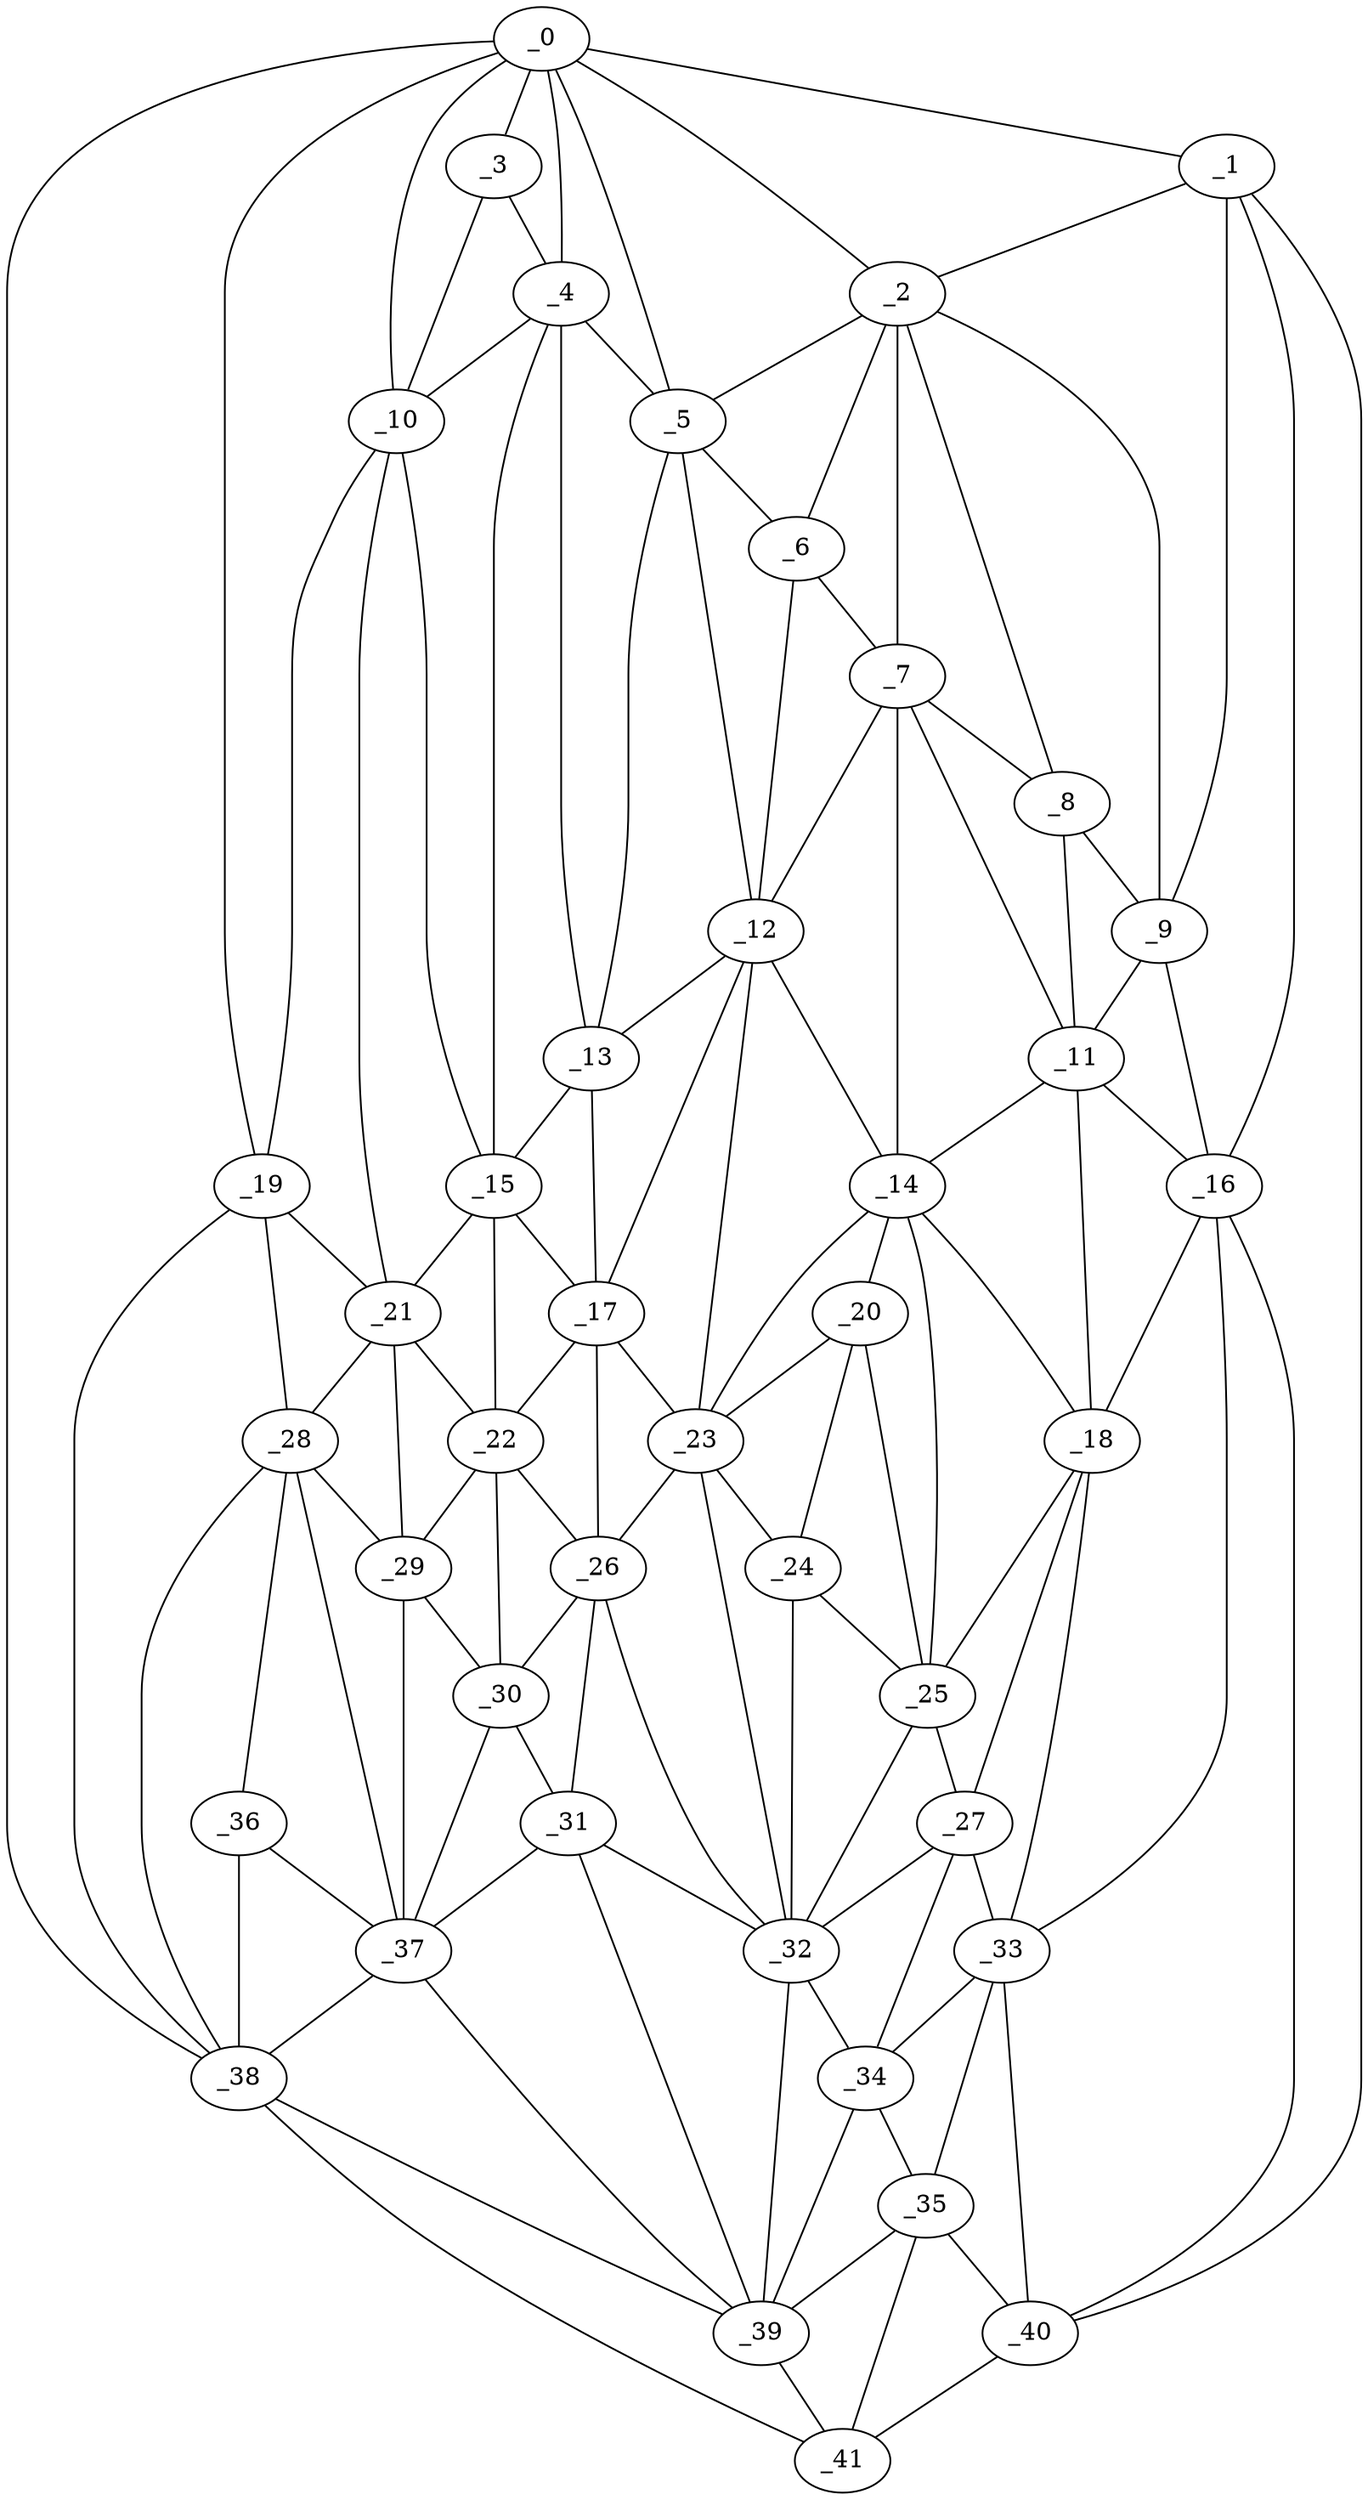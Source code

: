 graph "obj79__90.gxl" {
	_0	 [x=22,
		y=3];
	_1	 [x=23,
		y=124];
	_0 -- _1	 [valence=1];
	_2	 [x=28,
		y=66];
	_0 -- _2	 [valence=1];
	_3	 [x=36,
		y=13];
	_0 -- _3	 [valence=1];
	_4	 [x=37,
		y=20];
	_0 -- _4	 [valence=2];
	_5	 [x=37,
		y=30];
	_0 -- _5	 [valence=1];
	_10	 [x=50,
		y=10];
	_0 -- _10	 [valence=1];
	_19	 [x=63,
		y=9];
	_0 -- _19	 [valence=1];
	_38	 [x=99,
		y=3];
	_0 -- _38	 [valence=1];
	_1 -- _2	 [valence=2];
	_9	 [x=40,
		y=85];
	_1 -- _9	 [valence=2];
	_16	 [x=59,
		y=83];
	_1 -- _16	 [valence=1];
	_40	 [x=107,
		y=124];
	_1 -- _40	 [valence=1];
	_2 -- _5	 [valence=2];
	_6	 [x=38,
		y=43];
	_2 -- _6	 [valence=2];
	_7	 [x=38,
		y=50];
	_2 -- _7	 [valence=2];
	_8	 [x=40,
		y=68];
	_2 -- _8	 [valence=2];
	_2 -- _9	 [valence=2];
	_3 -- _4	 [valence=2];
	_3 -- _10	 [valence=2];
	_4 -- _5	 [valence=1];
	_4 -- _10	 [valence=1];
	_13	 [x=54,
		y=31];
	_4 -- _13	 [valence=2];
	_15	 [x=59,
		y=21];
	_4 -- _15	 [valence=2];
	_5 -- _6	 [valence=1];
	_12	 [x=51,
		y=40];
	_5 -- _12	 [valence=1];
	_5 -- _13	 [valence=2];
	_6 -- _7	 [valence=1];
	_6 -- _12	 [valence=2];
	_7 -- _8	 [valence=2];
	_11	 [x=50,
		y=69];
	_7 -- _11	 [valence=2];
	_7 -- _12	 [valence=2];
	_14	 [x=56,
		y=51];
	_7 -- _14	 [valence=1];
	_8 -- _9	 [valence=1];
	_8 -- _11	 [valence=1];
	_9 -- _11	 [valence=2];
	_9 -- _16	 [valence=2];
	_10 -- _15	 [valence=1];
	_10 -- _19	 [valence=2];
	_21	 [x=64,
		y=14];
	_10 -- _21	 [valence=1];
	_11 -- _14	 [valence=1];
	_11 -- _16	 [valence=2];
	_18	 [x=61,
		y=69];
	_11 -- _18	 [valence=2];
	_12 -- _13	 [valence=2];
	_12 -- _14	 [valence=2];
	_17	 [x=61,
		y=31];
	_12 -- _17	 [valence=2];
	_23	 [x=66,
		y=39];
	_12 -- _23	 [valence=2];
	_13 -- _15	 [valence=1];
	_13 -- _17	 [valence=2];
	_14 -- _18	 [valence=1];
	_20	 [x=63,
		y=51];
	_14 -- _20	 [valence=1];
	_14 -- _23	 [valence=1];
	_25	 [x=68,
		y=56];
	_14 -- _25	 [valence=2];
	_15 -- _17	 [valence=2];
	_15 -- _21	 [valence=2];
	_22	 [x=65,
		y=26];
	_15 -- _22	 [valence=2];
	_16 -- _18	 [valence=2];
	_33	 [x=82,
		y=69];
	_16 -- _33	 [valence=1];
	_16 -- _40	 [valence=2];
	_17 -- _22	 [valence=2];
	_17 -- _23	 [valence=2];
	_26	 [x=73,
		y=33];
	_17 -- _26	 [valence=2];
	_18 -- _25	 [valence=2];
	_27	 [x=74,
		y=64];
	_18 -- _27	 [valence=1];
	_18 -- _33	 [valence=2];
	_19 -- _21	 [valence=2];
	_28	 [x=75,
		y=10];
	_19 -- _28	 [valence=2];
	_19 -- _38	 [valence=2];
	_20 -- _23	 [valence=2];
	_24	 [x=67,
		y=47];
	_20 -- _24	 [valence=1];
	_20 -- _25	 [valence=2];
	_21 -- _22	 [valence=2];
	_21 -- _28	 [valence=1];
	_29	 [x=75,
		y=18];
	_21 -- _29	 [valence=2];
	_22 -- _26	 [valence=2];
	_22 -- _29	 [valence=2];
	_30	 [x=75,
		y=24];
	_22 -- _30	 [valence=2];
	_23 -- _24	 [valence=2];
	_23 -- _26	 [valence=2];
	_32	 [x=77,
		y=50];
	_23 -- _32	 [valence=2];
	_24 -- _25	 [valence=2];
	_24 -- _32	 [valence=1];
	_25 -- _27	 [valence=2];
	_25 -- _32	 [valence=2];
	_26 -- _30	 [valence=2];
	_31	 [x=77,
		y=31];
	_26 -- _31	 [valence=1];
	_26 -- _32	 [valence=1];
	_27 -- _32	 [valence=2];
	_27 -- _33	 [valence=2];
	_34	 [x=84,
		y=65];
	_27 -- _34	 [valence=2];
	_28 -- _29	 [valence=2];
	_36	 [x=98,
		y=11];
	_28 -- _36	 [valence=2];
	_37	 [x=98,
		y=15];
	_28 -- _37	 [valence=1];
	_28 -- _38	 [valence=2];
	_29 -- _30	 [valence=2];
	_29 -- _37	 [valence=1];
	_30 -- _31	 [valence=1];
	_30 -- _37	 [valence=2];
	_31 -- _32	 [valence=2];
	_31 -- _37	 [valence=2];
	_39	 [x=102,
		y=36];
	_31 -- _39	 [valence=1];
	_32 -- _34	 [valence=1];
	_32 -- _39	 [valence=1];
	_33 -- _34	 [valence=1];
	_35	 [x=93,
		y=69];
	_33 -- _35	 [valence=2];
	_33 -- _40	 [valence=2];
	_34 -- _35	 [valence=1];
	_34 -- _39	 [valence=2];
	_35 -- _39	 [valence=2];
	_35 -- _40	 [valence=2];
	_41	 [x=108,
		y=68];
	_35 -- _41	 [valence=2];
	_36 -- _37	 [valence=2];
	_36 -- _38	 [valence=1];
	_37 -- _38	 [valence=1];
	_37 -- _39	 [valence=2];
	_38 -- _39	 [valence=2];
	_38 -- _41	 [valence=1];
	_39 -- _41	 [valence=1];
	_40 -- _41	 [valence=1];
}
